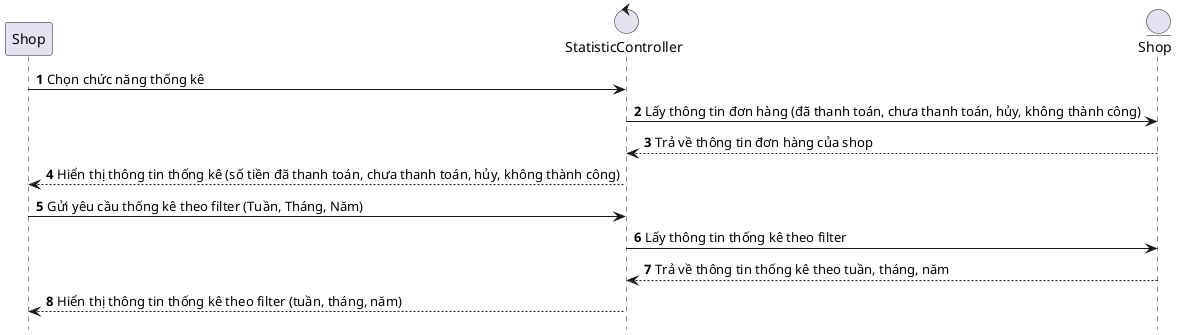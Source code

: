 @startuml OrderStatistics

hide footbox
autonumber
participant Shop as shop
control "StatisticController" as statisticController
entity "Shop" as shopEntity

shop -> statisticController: Chọn chức năng thống kê
statisticController -> shopEntity: Lấy thông tin đơn hàng (đã thanh toán, chưa thanh toán, hủy, không thành công)
shopEntity --> statisticController: Trả về thông tin đơn hàng của shop
statisticController --> shop: Hiển thị thông tin thống kê (số tiền đã thanh toán, chưa thanh toán, hủy, không thành công)

shop -> statisticController: Gửi yêu cầu thống kê theo filter (Tuần, Tháng, Năm)
statisticController -> shopEntity: Lấy thông tin thống kê theo filter
shopEntity --> statisticController: Trả về thông tin thống kê theo tuần, tháng, năm
statisticController --> shop: Hiển thị thông tin thống kê theo filter (tuần, tháng, năm)

@enduml
